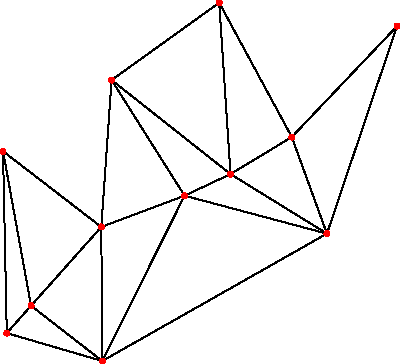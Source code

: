 /* from http://tex.stackexchange.com/questions/194361/producing-delaunay-triangulations
 asy -f svg eg_triangulation.asy
 svg2tikz --standalone eg_triangulation.svg > eg_triangulation.tex
*/
size(200);
int np=12;
pair[] points;
real r() {return 1.2*(rand()/randMax*2-1);}

srand(23439);
for(int i=0; i < np; ++i) points.push((r(),r()));

int[][] trn=triangulate(points);
for(int i=0; i < trn.length; ++i) {
  draw(points[trn[i][0]]--points[trn[i][1]]);
  draw(points[trn[i][2]]--points[trn[i][2]]);
  draw(points[trn[i][2]]--points[trn[i][0]]);
}
for(int i=0; i < np; ++i) dot(points[i],red);
